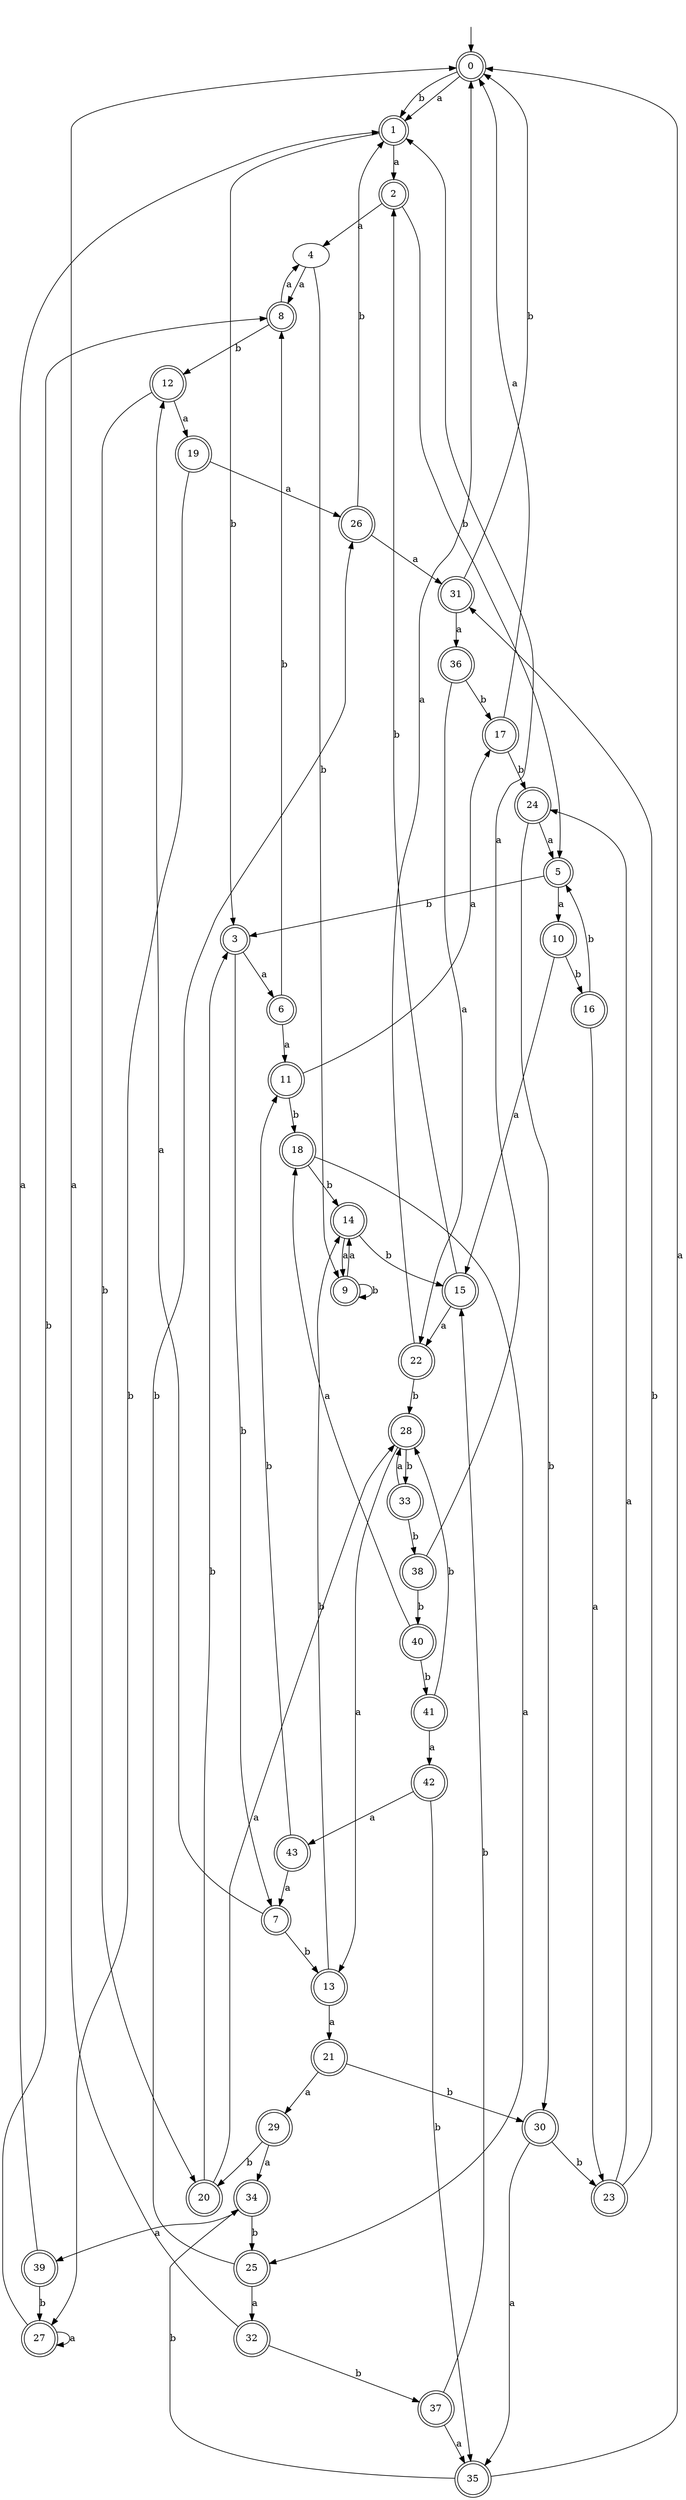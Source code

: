 digraph RandomDFA {
  __start0 [label="", shape=none];
  __start0 -> 0 [label=""];
  0 [shape=circle] [shape=doublecircle]
  0 -> 1 [label="a"]
  0 -> 1 [label="b"]
  1 [shape=doublecircle]
  1 -> 2 [label="a"]
  1 -> 3 [label="b"]
  2 [shape=doublecircle]
  2 -> 4 [label="a"]
  2 -> 5 [label="b"]
  3 [shape=doublecircle]
  3 -> 6 [label="a"]
  3 -> 7 [label="b"]
  4
  4 -> 8 [label="a"]
  4 -> 9 [label="b"]
  5 [shape=doublecircle]
  5 -> 10 [label="a"]
  5 -> 3 [label="b"]
  6 [shape=doublecircle]
  6 -> 11 [label="a"]
  6 -> 8 [label="b"]
  7 [shape=doublecircle]
  7 -> 12 [label="a"]
  7 -> 13 [label="b"]
  8 [shape=doublecircle]
  8 -> 4 [label="a"]
  8 -> 12 [label="b"]
  9 [shape=doublecircle]
  9 -> 14 [label="a"]
  9 -> 9 [label="b"]
  10 [shape=doublecircle]
  10 -> 15 [label="a"]
  10 -> 16 [label="b"]
  11 [shape=doublecircle]
  11 -> 17 [label="a"]
  11 -> 18 [label="b"]
  12 [shape=doublecircle]
  12 -> 19 [label="a"]
  12 -> 20 [label="b"]
  13 [shape=doublecircle]
  13 -> 21 [label="a"]
  13 -> 14 [label="b"]
  14 [shape=doublecircle]
  14 -> 9 [label="a"]
  14 -> 15 [label="b"]
  15 [shape=doublecircle]
  15 -> 22 [label="a"]
  15 -> 2 [label="b"]
  16 [shape=doublecircle]
  16 -> 23 [label="a"]
  16 -> 5 [label="b"]
  17 [shape=doublecircle]
  17 -> 0 [label="a"]
  17 -> 24 [label="b"]
  18 [shape=doublecircle]
  18 -> 25 [label="a"]
  18 -> 14 [label="b"]
  19 [shape=doublecircle]
  19 -> 26 [label="a"]
  19 -> 27 [label="b"]
  20 [shape=doublecircle]
  20 -> 28 [label="a"]
  20 -> 3 [label="b"]
  21 [shape=doublecircle]
  21 -> 29 [label="a"]
  21 -> 30 [label="b"]
  22 [shape=doublecircle]
  22 -> 0 [label="a"]
  22 -> 28 [label="b"]
  23 [shape=doublecircle]
  23 -> 24 [label="a"]
  23 -> 31 [label="b"]
  24 [shape=doublecircle]
  24 -> 5 [label="a"]
  24 -> 30 [label="b"]
  25 [shape=doublecircle]
  25 -> 32 [label="a"]
  25 -> 26 [label="b"]
  26 [shape=doublecircle]
  26 -> 31 [label="a"]
  26 -> 1 [label="b"]
  27 [shape=doublecircle]
  27 -> 27 [label="a"]
  27 -> 8 [label="b"]
  28 [shape=doublecircle]
  28 -> 13 [label="a"]
  28 -> 33 [label="b"]
  29 [shape=doublecircle]
  29 -> 34 [label="a"]
  29 -> 20 [label="b"]
  30 [shape=doublecircle]
  30 -> 35 [label="a"]
  30 -> 23 [label="b"]
  31 [shape=doublecircle]
  31 -> 36 [label="a"]
  31 -> 0 [label="b"]
  32 [shape=doublecircle]
  32 -> 0 [label="a"]
  32 -> 37 [label="b"]
  33 [shape=doublecircle]
  33 -> 28 [label="a"]
  33 -> 38 [label="b"]
  34 [shape=doublecircle]
  34 -> 39 [label="a"]
  34 -> 25 [label="b"]
  35 [shape=doublecircle]
  35 -> 0 [label="a"]
  35 -> 34 [label="b"]
  36 [shape=doublecircle]
  36 -> 22 [label="a"]
  36 -> 17 [label="b"]
  37 [shape=doublecircle]
  37 -> 35 [label="a"]
  37 -> 15 [label="b"]
  38 [shape=doublecircle]
  38 -> 1 [label="a"]
  38 -> 40 [label="b"]
  39 [shape=doublecircle]
  39 -> 1 [label="a"]
  39 -> 27 [label="b"]
  40 [shape=doublecircle]
  40 -> 18 [label="a"]
  40 -> 41 [label="b"]
  41 [shape=doublecircle]
  41 -> 42 [label="a"]
  41 -> 28 [label="b"]
  42 [shape=doublecircle]
  42 -> 43 [label="a"]
  42 -> 35 [label="b"]
  43 [shape=doublecircle]
  43 -> 7 [label="a"]
  43 -> 11 [label="b"]
}
